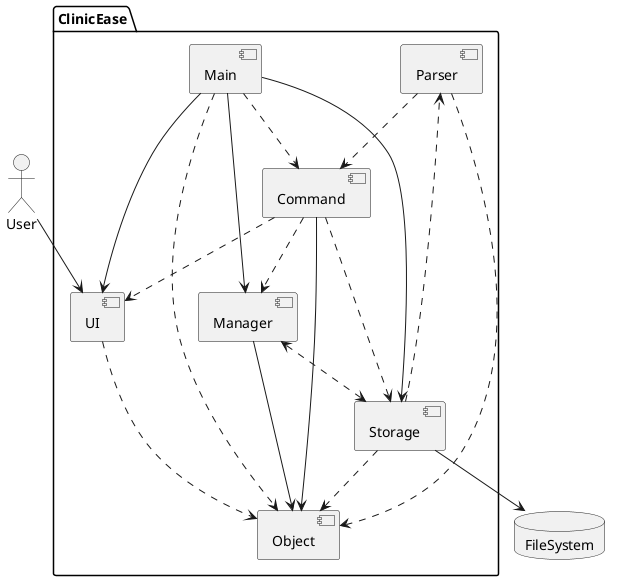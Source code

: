 @startuml
actor User

package "ClinicEase"{
component UI
component Parser
component Command
component Manager
component Object
component Storage
component Main
}
database FileSystem

User --> UI
UI ..> Object
Main --> UI
Main ..>Command
Main --> Manager
Main --> Storage
Main ..> Object
Parser ..> Command
Parser ..> Object
Command --> Object
Command ..> UI
Command ..> Manager
Command ..> Storage
Manager --> Object
Manager <..> Storage
Storage ..> Object
Storage ..> Parser
Storage --> FileSystem


@enduml
